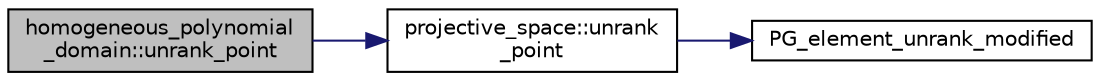 digraph "homogeneous_polynomial_domain::unrank_point"
{
  edge [fontname="Helvetica",fontsize="10",labelfontname="Helvetica",labelfontsize="10"];
  node [fontname="Helvetica",fontsize="10",shape=record];
  rankdir="LR";
  Node2264 [label="homogeneous_polynomial\l_domain::unrank_point",height=0.2,width=0.4,color="black", fillcolor="grey75", style="filled", fontcolor="black"];
  Node2264 -> Node2265 [color="midnightblue",fontsize="10",style="solid",fontname="Helvetica"];
  Node2265 [label="projective_space::unrank\l_point",height=0.2,width=0.4,color="black", fillcolor="white", style="filled",URL="$d2/d17/classprojective__space.html#a3cb7917af4c5f1590b660d4bf907e0fa"];
  Node2265 -> Node2266 [color="midnightblue",fontsize="10",style="solid",fontname="Helvetica"];
  Node2266 [label="PG_element_unrank_modified",height=0.2,width=0.4,color="black", fillcolor="white", style="filled",URL="$d4/d67/geometry_8h.html#a83ae9b605d496f6a90345303f6efae64"];
}
